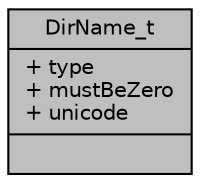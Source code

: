 digraph "DirName_t"
{
 // INTERACTIVE_SVG=YES
 // LATEX_PDF_SIZE
  edge [fontname="Helvetica",fontsize="10",labelfontname="Helvetica",labelfontsize="10"];
  node [fontname="Helvetica",fontsize="10",shape=record];
  Node1 [label="{DirName_t\n|+ type\l+ mustBeZero\l+ unicode\l|}",height=0.2,width=0.4,color="black", fillcolor="grey75", style="filled", fontcolor="black",tooltip=" "];
}
